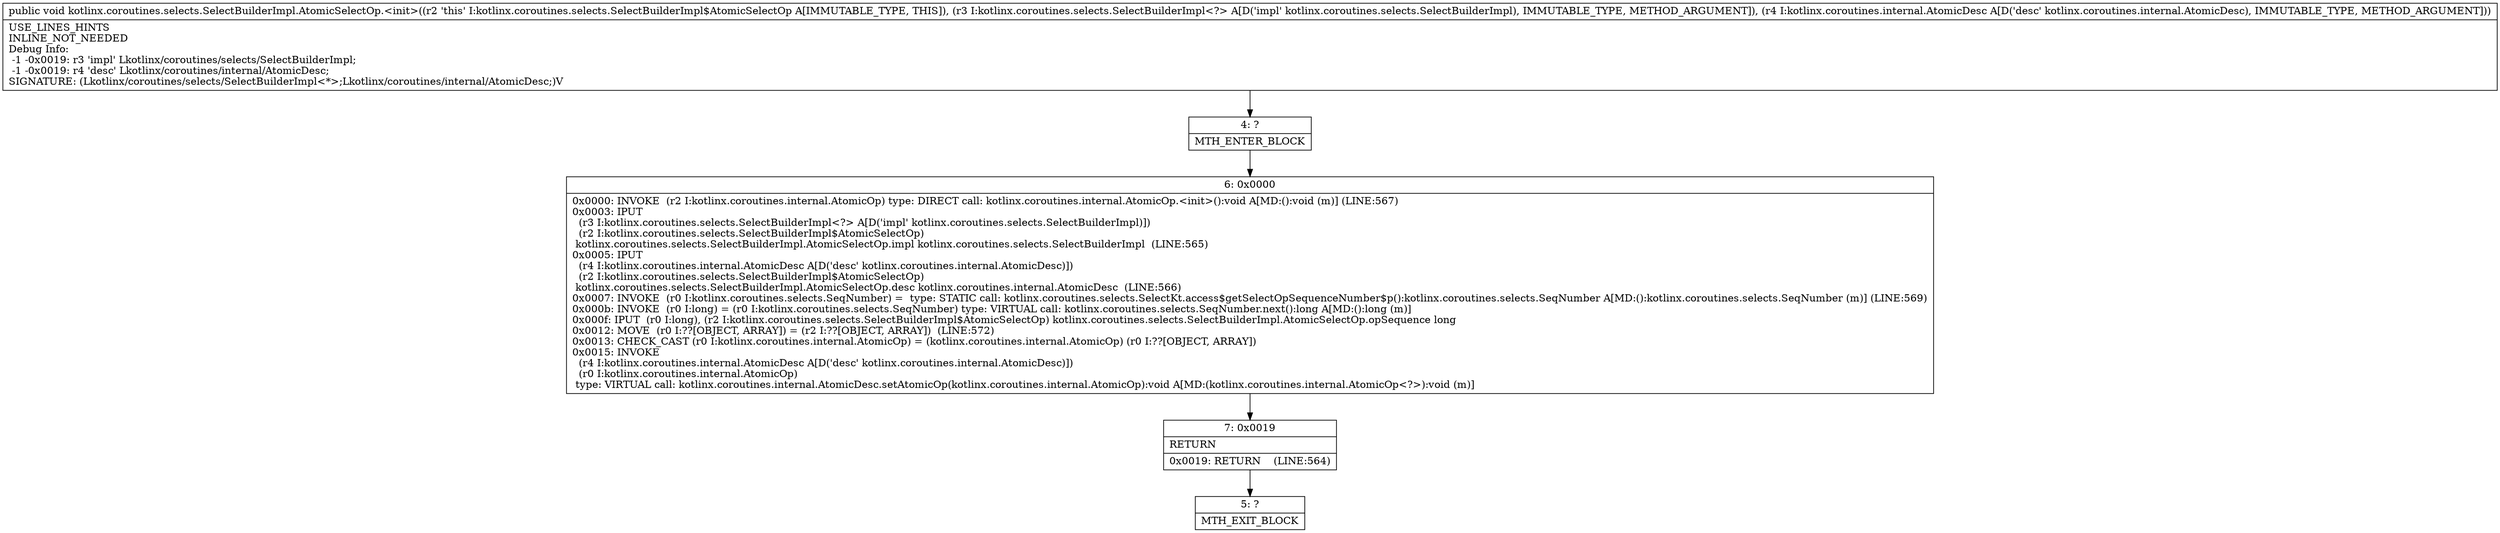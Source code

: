 digraph "CFG forkotlinx.coroutines.selects.SelectBuilderImpl.AtomicSelectOp.\<init\>(Lkotlinx\/coroutines\/selects\/SelectBuilderImpl;Lkotlinx\/coroutines\/internal\/AtomicDesc;)V" {
Node_4 [shape=record,label="{4\:\ ?|MTH_ENTER_BLOCK\l}"];
Node_6 [shape=record,label="{6\:\ 0x0000|0x0000: INVOKE  (r2 I:kotlinx.coroutines.internal.AtomicOp) type: DIRECT call: kotlinx.coroutines.internal.AtomicOp.\<init\>():void A[MD:():void (m)] (LINE:567)\l0x0003: IPUT  \l  (r3 I:kotlinx.coroutines.selects.SelectBuilderImpl\<?\> A[D('impl' kotlinx.coroutines.selects.SelectBuilderImpl)])\l  (r2 I:kotlinx.coroutines.selects.SelectBuilderImpl$AtomicSelectOp)\l kotlinx.coroutines.selects.SelectBuilderImpl.AtomicSelectOp.impl kotlinx.coroutines.selects.SelectBuilderImpl  (LINE:565)\l0x0005: IPUT  \l  (r4 I:kotlinx.coroutines.internal.AtomicDesc A[D('desc' kotlinx.coroutines.internal.AtomicDesc)])\l  (r2 I:kotlinx.coroutines.selects.SelectBuilderImpl$AtomicSelectOp)\l kotlinx.coroutines.selects.SelectBuilderImpl.AtomicSelectOp.desc kotlinx.coroutines.internal.AtomicDesc  (LINE:566)\l0x0007: INVOKE  (r0 I:kotlinx.coroutines.selects.SeqNumber) =  type: STATIC call: kotlinx.coroutines.selects.SelectKt.access$getSelectOpSequenceNumber$p():kotlinx.coroutines.selects.SeqNumber A[MD:():kotlinx.coroutines.selects.SeqNumber (m)] (LINE:569)\l0x000b: INVOKE  (r0 I:long) = (r0 I:kotlinx.coroutines.selects.SeqNumber) type: VIRTUAL call: kotlinx.coroutines.selects.SeqNumber.next():long A[MD:():long (m)]\l0x000f: IPUT  (r0 I:long), (r2 I:kotlinx.coroutines.selects.SelectBuilderImpl$AtomicSelectOp) kotlinx.coroutines.selects.SelectBuilderImpl.AtomicSelectOp.opSequence long \l0x0012: MOVE  (r0 I:??[OBJECT, ARRAY]) = (r2 I:??[OBJECT, ARRAY])  (LINE:572)\l0x0013: CHECK_CAST (r0 I:kotlinx.coroutines.internal.AtomicOp) = (kotlinx.coroutines.internal.AtomicOp) (r0 I:??[OBJECT, ARRAY]) \l0x0015: INVOKE  \l  (r4 I:kotlinx.coroutines.internal.AtomicDesc A[D('desc' kotlinx.coroutines.internal.AtomicDesc)])\l  (r0 I:kotlinx.coroutines.internal.AtomicOp)\l type: VIRTUAL call: kotlinx.coroutines.internal.AtomicDesc.setAtomicOp(kotlinx.coroutines.internal.AtomicOp):void A[MD:(kotlinx.coroutines.internal.AtomicOp\<?\>):void (m)]\l}"];
Node_7 [shape=record,label="{7\:\ 0x0019|RETURN\l|0x0019: RETURN    (LINE:564)\l}"];
Node_5 [shape=record,label="{5\:\ ?|MTH_EXIT_BLOCK\l}"];
MethodNode[shape=record,label="{public void kotlinx.coroutines.selects.SelectBuilderImpl.AtomicSelectOp.\<init\>((r2 'this' I:kotlinx.coroutines.selects.SelectBuilderImpl$AtomicSelectOp A[IMMUTABLE_TYPE, THIS]), (r3 I:kotlinx.coroutines.selects.SelectBuilderImpl\<?\> A[D('impl' kotlinx.coroutines.selects.SelectBuilderImpl), IMMUTABLE_TYPE, METHOD_ARGUMENT]), (r4 I:kotlinx.coroutines.internal.AtomicDesc A[D('desc' kotlinx.coroutines.internal.AtomicDesc), IMMUTABLE_TYPE, METHOD_ARGUMENT]))  | USE_LINES_HINTS\lINLINE_NOT_NEEDED\lDebug Info:\l  \-1 \-0x0019: r3 'impl' Lkotlinx\/coroutines\/selects\/SelectBuilderImpl;\l  \-1 \-0x0019: r4 'desc' Lkotlinx\/coroutines\/internal\/AtomicDesc;\lSIGNATURE: (Lkotlinx\/coroutines\/selects\/SelectBuilderImpl\<*\>;Lkotlinx\/coroutines\/internal\/AtomicDesc;)V\l}"];
MethodNode -> Node_4;Node_4 -> Node_6;
Node_6 -> Node_7;
Node_7 -> Node_5;
}

